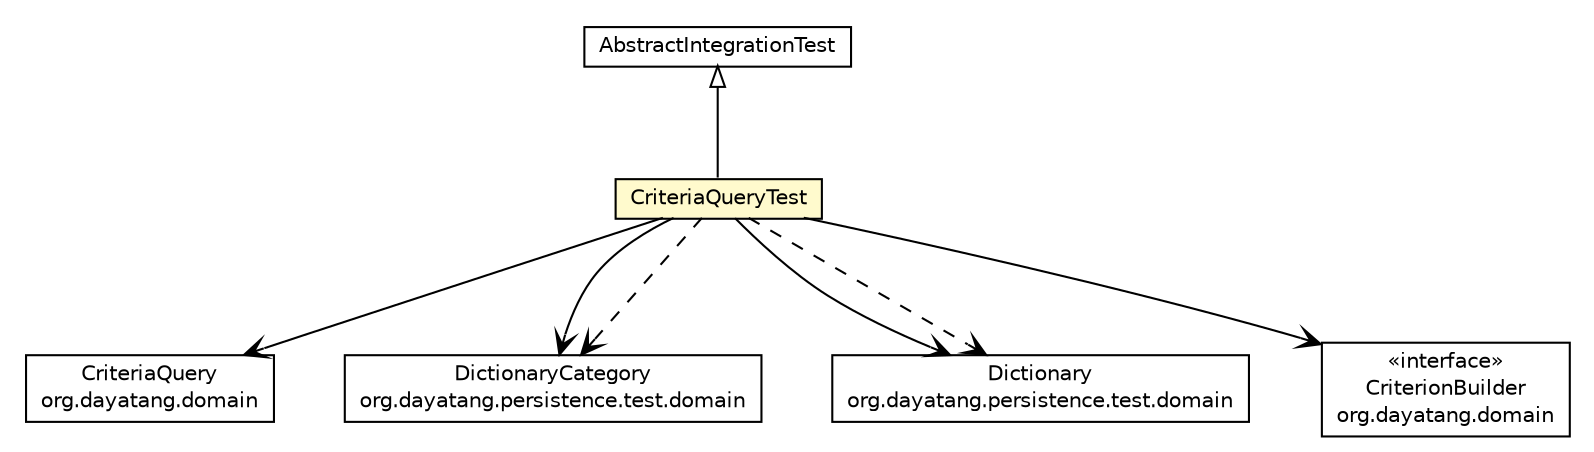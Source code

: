 #!/usr/local/bin/dot
#
# Class diagram 
# Generated by UMLGraph version R5_6_6-8-g8d7759 (http://www.umlgraph.org/)
#

digraph G {
	edge [fontname="Helvetica",fontsize=10,labelfontname="Helvetica",labelfontsize=10];
	node [fontname="Helvetica",fontsize=10,shape=plaintext];
	nodesep=0.25;
	ranksep=0.5;
	// org.dayatang.persistence.jpa.CriteriaQueryTest
	c47 [label=<<table title="org.dayatang.persistence.jpa.CriteriaQueryTest" border="0" cellborder="1" cellspacing="0" cellpadding="2" port="p" bgcolor="lemonChiffon" href="./CriteriaQueryTest.html">
		<tr><td><table border="0" cellspacing="0" cellpadding="1">
<tr><td align="center" balign="center"> CriteriaQueryTest </td></tr>
		</table></td></tr>
		</table>>, URL="./CriteriaQueryTest.html", fontname="Helvetica", fontcolor="black", fontsize=10.0];
	// org.dayatang.persistence.jpa.AbstractIntegrationTest
	c49 [label=<<table title="org.dayatang.persistence.jpa.AbstractIntegrationTest" border="0" cellborder="1" cellspacing="0" cellpadding="2" port="p" href="./AbstractIntegrationTest.html">
		<tr><td><table border="0" cellspacing="0" cellpadding="1">
<tr><td align="center" balign="center"> AbstractIntegrationTest </td></tr>
		</table></td></tr>
		</table>>, URL="./AbstractIntegrationTest.html", fontname="Helvetica", fontcolor="black", fontsize=10.0];
	//org.dayatang.persistence.jpa.CriteriaQueryTest extends org.dayatang.persistence.jpa.AbstractIntegrationTest
	c49:p -> c47:p [dir=back,arrowtail=empty];
	// org.dayatang.persistence.jpa.CriteriaQueryTest NAVASSOC org.dayatang.domain.CriteriaQuery
	c47:p -> c50:p [taillabel="", label=" "headlabel="", fontname="Helvetica", fontcolor="black", fontsize=10.0, color="black", arrowhead=open];
	// org.dayatang.persistence.jpa.CriteriaQueryTest NAVASSOC org.dayatang.persistence.test.domain.DictionaryCategory
	c47:p -> c51:p [taillabel="", label=" "headlabel="", fontname="Helvetica", fontcolor="black", fontsize=10.0, color="black", arrowhead=open];
	// org.dayatang.persistence.jpa.CriteriaQueryTest NAVASSOC org.dayatang.persistence.test.domain.Dictionary
	c47:p -> c52:p [taillabel="", label=" "headlabel="", fontname="Helvetica", fontcolor="black", fontsize=10.0, color="black", arrowhead=open];
	// org.dayatang.persistence.jpa.CriteriaQueryTest NAVASSOC org.dayatang.domain.CriterionBuilder
	c47:p -> c53:p [taillabel="", label=" "headlabel="", fontname="Helvetica", fontcolor="black", fontsize=10.0, color="black", arrowhead=open];
	// org.dayatang.persistence.jpa.CriteriaQueryTest DEPEND org.dayatang.persistence.test.domain.DictionaryCategory
	c47:p -> c51:p [taillabel="", label=" "headlabel="", fontname="Helvetica", fontcolor="black", fontsize=10.0, color="black", arrowhead=open, style=dashed];
	// org.dayatang.persistence.jpa.CriteriaQueryTest DEPEND org.dayatang.persistence.test.domain.Dictionary
	c47:p -> c52:p [taillabel="", label=" "headlabel="", fontname="Helvetica", fontcolor="black", fontsize=10.0, color="black", arrowhead=open, style=dashed];
	// org.dayatang.persistence.test.domain.Dictionary
	c52 [label=<<table title="org.dayatang.persistence.test.domain.Dictionary" border="0" cellborder="1" cellspacing="0" cellpadding="2" port="p" href="http://java.sun.com/j2se/1.4.2/docs/api/org/dayatang/persistence/test/domain/Dictionary.html">
		<tr><td><table border="0" cellspacing="0" cellpadding="1">
<tr><td align="center" balign="center"> Dictionary </td></tr>
<tr><td align="center" balign="center"> org.dayatang.persistence.test.domain </td></tr>
		</table></td></tr>
		</table>>, URL="http://java.sun.com/j2se/1.4.2/docs/api/org/dayatang/persistence/test/domain/Dictionary.html", fontname="Helvetica", fontcolor="black", fontsize=10.0];
	// org.dayatang.domain.CriteriaQuery
	c50 [label=<<table title="org.dayatang.domain.CriteriaQuery" border="0" cellborder="1" cellspacing="0" cellpadding="2" port="p" href="http://java.sun.com/j2se/1.4.2/docs/api/org/dayatang/domain/CriteriaQuery.html">
		<tr><td><table border="0" cellspacing="0" cellpadding="1">
<tr><td align="center" balign="center"> CriteriaQuery </td></tr>
<tr><td align="center" balign="center"> org.dayatang.domain </td></tr>
		</table></td></tr>
		</table>>, URL="http://java.sun.com/j2se/1.4.2/docs/api/org/dayatang/domain/CriteriaQuery.html", fontname="Helvetica", fontcolor="black", fontsize=10.0];
	// org.dayatang.domain.CriterionBuilder
	c53 [label=<<table title="org.dayatang.domain.CriterionBuilder" border="0" cellborder="1" cellspacing="0" cellpadding="2" port="p" href="http://java.sun.com/j2se/1.4.2/docs/api/org/dayatang/domain/CriterionBuilder.html">
		<tr><td><table border="0" cellspacing="0" cellpadding="1">
<tr><td align="center" balign="center"> &#171;interface&#187; </td></tr>
<tr><td align="center" balign="center"> CriterionBuilder </td></tr>
<tr><td align="center" balign="center"> org.dayatang.domain </td></tr>
		</table></td></tr>
		</table>>, URL="http://java.sun.com/j2se/1.4.2/docs/api/org/dayatang/domain/CriterionBuilder.html", fontname="Helvetica", fontcolor="black", fontsize=10.0];
	// org.dayatang.persistence.test.domain.DictionaryCategory
	c51 [label=<<table title="org.dayatang.persistence.test.domain.DictionaryCategory" border="0" cellborder="1" cellspacing="0" cellpadding="2" port="p" href="http://java.sun.com/j2se/1.4.2/docs/api/org/dayatang/persistence/test/domain/DictionaryCategory.html">
		<tr><td><table border="0" cellspacing="0" cellpadding="1">
<tr><td align="center" balign="center"> DictionaryCategory </td></tr>
<tr><td align="center" balign="center"> org.dayatang.persistence.test.domain </td></tr>
		</table></td></tr>
		</table>>, URL="http://java.sun.com/j2se/1.4.2/docs/api/org/dayatang/persistence/test/domain/DictionaryCategory.html", fontname="Helvetica", fontcolor="black", fontsize=10.0];
}

